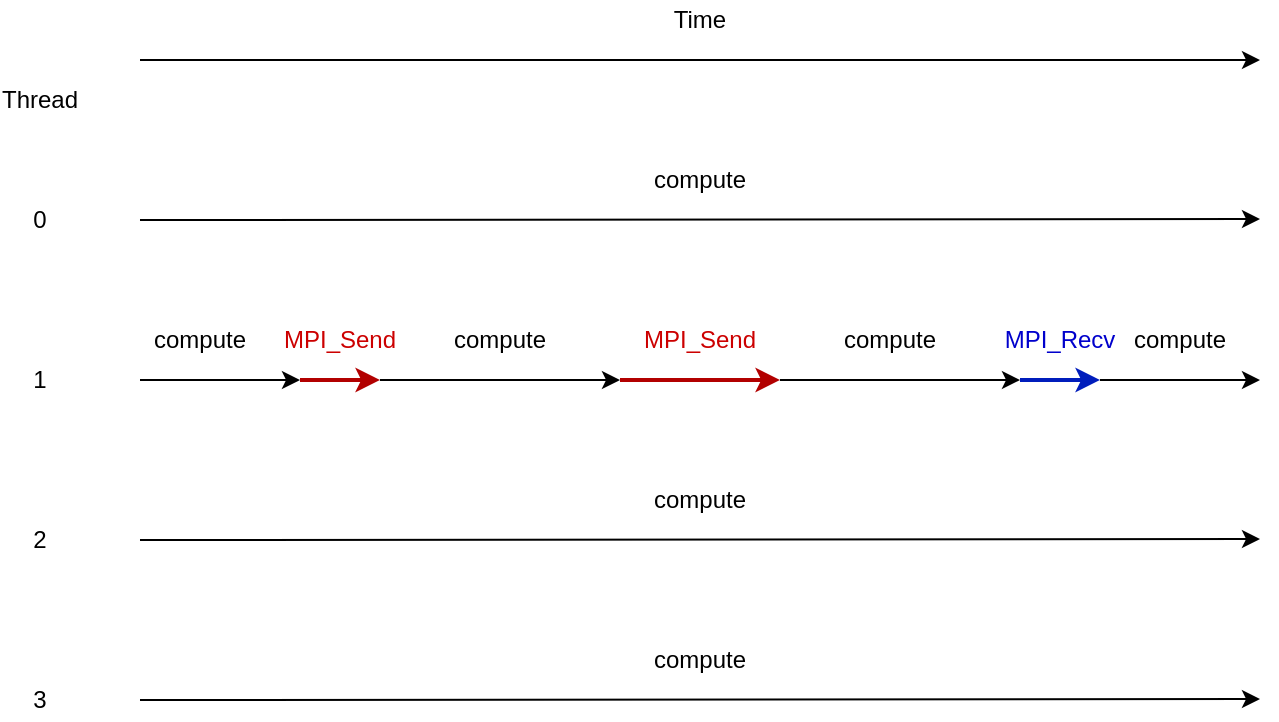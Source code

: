 <mxfile version="13.9.7" type="github">
  <diagram id="3o2nX8ZEg7qzyCOchL_K" name="Page-1">
    <mxGraphModel dx="800" dy="1080" grid="1" gridSize="10" guides="1" tooltips="1" connect="1" arrows="1" fold="1" page="1" pageScale="1" pageWidth="850" pageHeight="1100" math="0" shadow="0">
      <root>
        <mxCell id="0" />
        <mxCell id="1" parent="0" />
        <mxCell id="SJJJBfcOs4DDu29lnCjF-6" value="" style="endArrow=classic;html=1;" parent="1" edge="1">
          <mxGeometry width="50" height="50" relative="1" as="geometry">
            <mxPoint x="80" y="80" as="sourcePoint" />
            <mxPoint x="640" y="80" as="targetPoint" />
          </mxGeometry>
        </mxCell>
        <mxCell id="SJJJBfcOs4DDu29lnCjF-7" value="Time" style="text;html=1;strokeColor=none;fillColor=none;align=center;verticalAlign=middle;whiteSpace=wrap;rounded=0;" parent="1" vertex="1">
          <mxGeometry x="340" y="50" width="40" height="20" as="geometry" />
        </mxCell>
        <mxCell id="SJJJBfcOs4DDu29lnCjF-13" value="Thread" style="text;html=1;strokeColor=none;fillColor=none;align=center;verticalAlign=middle;whiteSpace=wrap;rounded=0;" parent="1" vertex="1">
          <mxGeometry x="10" y="90" width="40" height="20" as="geometry" />
        </mxCell>
        <mxCell id="SJJJBfcOs4DDu29lnCjF-14" value="0" style="text;html=1;strokeColor=none;fillColor=none;align=center;verticalAlign=middle;whiteSpace=wrap;rounded=0;" parent="1" vertex="1">
          <mxGeometry x="10" y="150" width="40" height="20" as="geometry" />
        </mxCell>
        <mxCell id="SJJJBfcOs4DDu29lnCjF-15" value="1" style="text;html=1;strokeColor=none;fillColor=none;align=center;verticalAlign=middle;whiteSpace=wrap;rounded=0;" parent="1" vertex="1">
          <mxGeometry x="10" y="230" width="40" height="20" as="geometry" />
        </mxCell>
        <mxCell id="SJJJBfcOs4DDu29lnCjF-16" value="2" style="text;html=1;strokeColor=none;fillColor=none;align=center;verticalAlign=middle;whiteSpace=wrap;rounded=0;" parent="1" vertex="1">
          <mxGeometry x="10" y="310" width="40" height="20" as="geometry" />
        </mxCell>
        <mxCell id="SJJJBfcOs4DDu29lnCjF-19" value="3" style="text;html=1;strokeColor=none;fillColor=none;align=center;verticalAlign=middle;whiteSpace=wrap;rounded=0;" parent="1" vertex="1">
          <mxGeometry x="10" y="390" width="40" height="20" as="geometry" />
        </mxCell>
        <mxCell id="Pl_yNE4WZofKvjK3Yj6M-1" value="" style="endArrow=classic;html=1;" parent="1" edge="1">
          <mxGeometry width="50" height="50" relative="1" as="geometry">
            <mxPoint x="80" y="240" as="sourcePoint" />
            <mxPoint x="160" y="240" as="targetPoint" />
          </mxGeometry>
        </mxCell>
        <mxCell id="Pl_yNE4WZofKvjK3Yj6M-2" value="" style="endArrow=classic;html=1;fillColor=#e51400;strokeColor=#B20000;strokeWidth=2;" parent="1" edge="1">
          <mxGeometry width="50" height="50" relative="1" as="geometry">
            <mxPoint x="160" y="240" as="sourcePoint" />
            <mxPoint x="200" y="240" as="targetPoint" />
          </mxGeometry>
        </mxCell>
        <mxCell id="Pl_yNE4WZofKvjK3Yj6M-3" value="" style="endArrow=classic;html=1;" parent="1" edge="1">
          <mxGeometry width="50" height="50" relative="1" as="geometry">
            <mxPoint x="200" y="240" as="sourcePoint" />
            <mxPoint x="320" y="240" as="targetPoint" />
          </mxGeometry>
        </mxCell>
        <mxCell id="Pl_yNE4WZofKvjK3Yj6M-4" value="" style="endArrow=classic;html=1;fillColor=#e51400;strokeColor=#B20000;strokeWidth=2;" parent="1" edge="1">
          <mxGeometry width="50" height="50" relative="1" as="geometry">
            <mxPoint x="320" y="240" as="sourcePoint" />
            <mxPoint x="400" y="240" as="targetPoint" />
          </mxGeometry>
        </mxCell>
        <mxCell id="Pl_yNE4WZofKvjK3Yj6M-5" value="" style="endArrow=classic;html=1;" parent="1" edge="1">
          <mxGeometry width="50" height="50" relative="1" as="geometry">
            <mxPoint x="400" y="240" as="sourcePoint" />
            <mxPoint x="520" y="240" as="targetPoint" />
          </mxGeometry>
        </mxCell>
        <mxCell id="Pl_yNE4WZofKvjK3Yj6M-9" value="" style="endArrow=classic;html=1;fillColor=#0050ef;strokeColor=#001DBC;strokeWidth=2;" parent="1" edge="1">
          <mxGeometry width="50" height="50" relative="1" as="geometry">
            <mxPoint x="520" y="240" as="sourcePoint" />
            <mxPoint x="560" y="240" as="targetPoint" />
          </mxGeometry>
        </mxCell>
        <mxCell id="Pl_yNE4WZofKvjK3Yj6M-10" value="" style="endArrow=classic;html=1;" parent="1" edge="1">
          <mxGeometry width="50" height="50" relative="1" as="geometry">
            <mxPoint x="560" y="240" as="sourcePoint" />
            <mxPoint x="640" y="240" as="targetPoint" />
          </mxGeometry>
        </mxCell>
        <mxCell id="Pl_yNE4WZofKvjK3Yj6M-14" value="" style="endArrow=classic;html=1;" parent="1" edge="1">
          <mxGeometry width="50" height="50" relative="1" as="geometry">
            <mxPoint x="80" y="400" as="sourcePoint" />
            <mxPoint x="640" y="399.5" as="targetPoint" />
          </mxGeometry>
        </mxCell>
        <mxCell id="Pl_yNE4WZofKvjK3Yj6M-17" value="MPI_Send" style="text;html=1;strokeColor=none;fillColor=none;align=center;verticalAlign=middle;whiteSpace=wrap;rounded=0;fontColor=#CC0000;" parent="1" vertex="1">
          <mxGeometry x="160" y="210" width="40" height="20" as="geometry" />
        </mxCell>
        <mxCell id="Pl_yNE4WZofKvjK3Yj6M-18" value="MPI_Send" style="text;html=1;strokeColor=none;fillColor=none;align=center;verticalAlign=middle;whiteSpace=wrap;rounded=0;fontColor=#CC0000;" parent="1" vertex="1">
          <mxGeometry x="340" y="210" width="40" height="20" as="geometry" />
        </mxCell>
        <mxCell id="Pl_yNE4WZofKvjK3Yj6M-22" value="MPI_Recv" style="text;html=1;strokeColor=none;fillColor=none;align=center;verticalAlign=middle;whiteSpace=wrap;rounded=0;fontColor=#0000CC;" parent="1" vertex="1">
          <mxGeometry x="520" y="210" width="40" height="20" as="geometry" />
        </mxCell>
        <mxCell id="Pl_yNE4WZofKvjK3Yj6M-23" value="compute" style="text;html=1;strokeColor=none;fillColor=none;align=center;verticalAlign=middle;whiteSpace=wrap;rounded=0;" parent="1" vertex="1">
          <mxGeometry x="340" y="370" width="40" height="20" as="geometry" />
        </mxCell>
        <mxCell id="Pl_yNE4WZofKvjK3Yj6M-29" value="compute" style="text;html=1;strokeColor=none;fillColor=none;align=center;verticalAlign=middle;whiteSpace=wrap;rounded=0;" parent="1" vertex="1">
          <mxGeometry x="435" y="210" width="40" height="20" as="geometry" />
        </mxCell>
        <mxCell id="Pl_yNE4WZofKvjK3Yj6M-30" value="compute" style="text;html=1;strokeColor=none;fillColor=none;align=center;verticalAlign=middle;whiteSpace=wrap;rounded=0;" parent="1" vertex="1">
          <mxGeometry x="580" y="210" width="40" height="20" as="geometry" />
        </mxCell>
        <mxCell id="Pl_yNE4WZofKvjK3Yj6M-31" value="compute" style="text;html=1;strokeColor=none;fillColor=none;align=center;verticalAlign=middle;whiteSpace=wrap;rounded=0;" parent="1" vertex="1">
          <mxGeometry x="240" y="210" width="40" height="20" as="geometry" />
        </mxCell>
        <mxCell id="Pl_yNE4WZofKvjK3Yj6M-32" value="compute" style="text;html=1;strokeColor=none;fillColor=none;align=center;verticalAlign=middle;whiteSpace=wrap;rounded=0;" parent="1" vertex="1">
          <mxGeometry x="90" y="210" width="40" height="20" as="geometry" />
        </mxCell>
        <mxCell id="Ct9a-hBDxLNIUKytr8PW-2" value="" style="endArrow=classic;html=1;" edge="1" parent="1">
          <mxGeometry width="50" height="50" relative="1" as="geometry">
            <mxPoint x="80" y="320" as="sourcePoint" />
            <mxPoint x="640" y="319.5" as="targetPoint" />
          </mxGeometry>
        </mxCell>
        <mxCell id="Ct9a-hBDxLNIUKytr8PW-3" value="compute" style="text;html=1;strokeColor=none;fillColor=none;align=center;verticalAlign=middle;whiteSpace=wrap;rounded=0;" vertex="1" parent="1">
          <mxGeometry x="340" y="290" width="40" height="20" as="geometry" />
        </mxCell>
        <mxCell id="Ct9a-hBDxLNIUKytr8PW-4" value="" style="endArrow=classic;html=1;" edge="1" parent="1">
          <mxGeometry width="50" height="50" relative="1" as="geometry">
            <mxPoint x="80" y="160" as="sourcePoint" />
            <mxPoint x="640" y="159.5" as="targetPoint" />
          </mxGeometry>
        </mxCell>
        <mxCell id="Ct9a-hBDxLNIUKytr8PW-5" value="compute" style="text;html=1;strokeColor=none;fillColor=none;align=center;verticalAlign=middle;whiteSpace=wrap;rounded=0;" vertex="1" parent="1">
          <mxGeometry x="340" y="130" width="40" height="20" as="geometry" />
        </mxCell>
      </root>
    </mxGraphModel>
  </diagram>
</mxfile>
